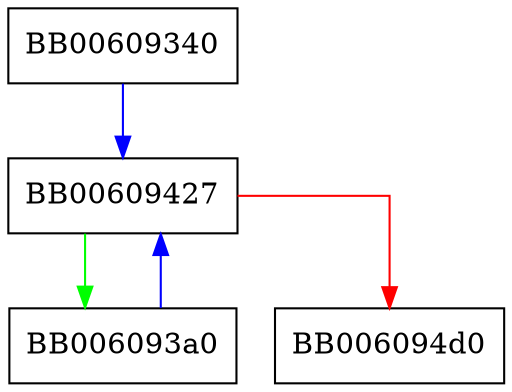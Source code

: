 digraph gcm_init_avx {
  node [shape="box"];
  graph [splines=ortho];
  BB00609340 -> BB00609427 [color="blue"];
  BB006093a0 -> BB00609427 [color="blue"];
  BB00609427 -> BB006093a0 [color="green"];
  BB00609427 -> BB006094d0 [color="red"];
}